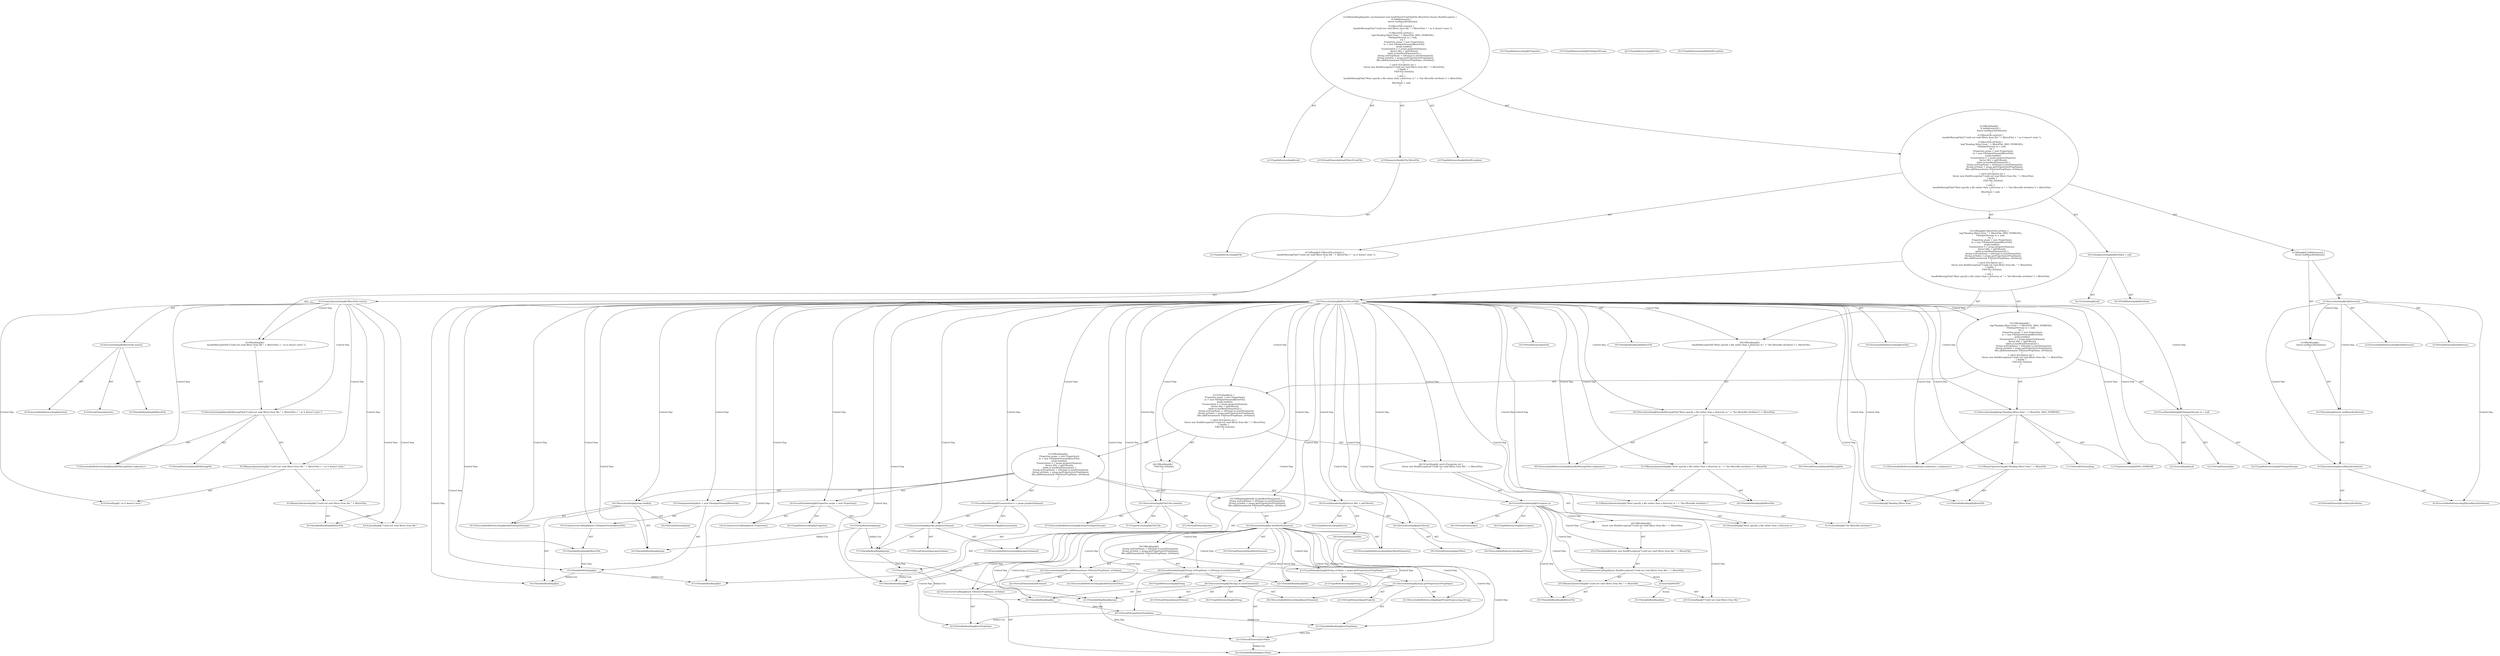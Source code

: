 digraph "readFiltersFromFile#?,File" {
0 [label="2:CtTypeReferenceImpl@void" shape=ellipse]
1 [label="2:CtVirtualElement@readFiltersFromFile" shape=ellipse]
2 [label="2:CtParameterImpl@File filtersFile" shape=ellipse]
3 [label="2:CtTypeReferenceImpl@File" shape=ellipse]
4 [label="2:CtTypeReferenceImpl@BuildException" shape=ellipse]
5 [label="3:CtExecutableReferenceImpl@isReference()" shape=ellipse]
6 [label="3:CtVirtualElement@isReference" shape=ellipse]
7 [label="3:CtInvocationImpl@isReference()" shape=ellipse]
8 [label="4:CtExecutableReferenceImpl@tooManyAttributes()" shape=ellipse]
9 [label="4:CtVirtualElement@tooManyAttributes" shape=ellipse]
10 [label="4:CtInvocationImpl@tooManyAttributes()" shape=ellipse]
11 [label="4:CtThrowImpl@throw tooManyAttributes()" shape=ellipse]
12 [label="3:CtBlockImpl@\{
    throw tooManyAttributes();
\}" shape=ellipse]
13 [label="3:CtIfImpl@if (isReference()) \{
    throw tooManyAttributes();
\}" shape=ellipse]
14 [label="6:CtExecutableReferenceImpl@exists()" shape=ellipse]
15 [label="6:CtVirtualElement@exists" shape=ellipse]
16 [label="6:CtVariableReadImpl@filtersFile" shape=ellipse]
17 [label="6:CtInvocationImpl@filtersFile.exists()" shape=ellipse]
18 [label="6:CtUnaryOperatorImpl@!filtersFile.exists()" shape=ellipse]
19 [label="7:CtExecutableReferenceImpl@handleMissingFile(<unknown>)" shape=ellipse]
20 [label="7:CtVirtualElement@handleMissingFile" shape=ellipse]
21 [label="8:CtLiteralImpl@\"Could not read filters from file \"" shape=ellipse]
22 [label="8:CtVariableReadImpl@filtersFile" shape=ellipse]
23 [label="8:CtBinaryOperatorImpl@(\"Could not read filters from file \" + filtersFile)" shape=ellipse]
24 [label="8:CtLiteralImpl@\" as it doesn't exist.\"" shape=ellipse]
25 [label="8:CtBinaryOperatorImpl@(\"Could not read filters from file \" + filtersFile) + \" as it doesn't exist.\"" shape=ellipse]
26 [label="7:CtInvocationImpl@handleMissingFile((\"Could not read filters from file \" + filtersFile) + \" as it doesn't exist.\")" shape=ellipse]
27 [label="6:CtBlockImpl@\{
    handleMissingFile((\"Could not read filters from file \" + filtersFile) + \" as it doesn't exist.\");
\}" shape=ellipse]
28 [label="6:CtIfImpl@if (!filtersFile.exists()) \{
    handleMissingFile((\"Could not read filters from file \" + filtersFile) + \" as it doesn't exist.\");
\}" shape=ellipse]
29 [label="10:CtExecutableReferenceImpl@isFile()" shape=ellipse]
30 [label="10:CtVirtualElement@isFile" shape=ellipse]
31 [label="10:CtVariableReadImpl@filtersFile" shape=ellipse]
32 [label="10:CtInvocationImpl@filtersFile.isFile()" shape=ellipse]
33 [label="11:CtExecutableReferenceImpl@log(<unknown>,<unknown>)" shape=ellipse]
34 [label="11:CtVirtualElement@log" shape=ellipse]
35 [label="11:CtLiteralImpl@\"Reading filters from \"" shape=ellipse]
36 [label="11:CtVariableReadImpl@filtersFile" shape=ellipse]
37 [label="11:CtBinaryOperatorImpl@\"Reading filters from \" + filtersFile" shape=ellipse]
38 [label="11:CtTypeAccessImpl@MSG_VERBOSE" shape=ellipse]
39 [label="11:CtInvocationImpl@log(\"Reading filters from \" + filtersFile, MSG_VERBOSE)" shape=ellipse]
40 [label="12:CtTypeReferenceImpl@FileInputStream" shape=ellipse]
41 [label="12:CtLiteralImpl@null" shape=ellipse]
42 [label="12:CtVirtualElement@in" shape=ellipse]
43 [label="12:CtLocalVariableImpl@FileInputStream in = null" shape=ellipse]
44 [label="14:CtTypeReferenceImpl@Properties" shape=ellipse]
45 [label="14:CtTypeReferenceImpl@Properties" shape=ellipse]
46 [label="14:CtConstructorCallImpl@new Properties()" shape=ellipse]
47 [label="14:CtVirtualElement@props" shape=ellipse]
48 [label="14:CtLocalVariableImpl@Properties props = new Properties()" shape=ellipse]
49 [label="15:CtVariableWriteImpl@in" shape=ellipse]
50 [label="15:CtTypeReferenceImpl@FileInputStream" shape=ellipse]
51 [label="15:CtVariableReadImpl@filtersFile" shape=ellipse]
52 [label="15:CtConstructorCallImpl@new FileInputStream(filtersFile)" shape=ellipse]
53 [label="15:CtAssignmentImpl@in = new FileInputStream(filtersFile)" shape=ellipse]
54 [label="16:CtExecutableReferenceImpl@load(FileInputStream)" shape=ellipse]
55 [label="16:CtVirtualElement@load" shape=ellipse]
56 [label="16:CtVariableReadImpl@props" shape=ellipse]
57 [label="16:CtVariableReadImpl@in" shape=ellipse]
58 [label="16:CtInvocationImpl@props.load(in)" shape=ellipse]
59 [label="17:CtTypeReferenceImpl@Enumeration" shape=ellipse]
60 [label="17:CtExecutableReferenceImpl@propertyNames()" shape=ellipse]
61 [label="17:CtVirtualElement@propertyNames" shape=ellipse]
62 [label="17:CtVariableReadImpl@props" shape=ellipse]
63 [label="17:CtInvocationImpl@props.propertyNames()" shape=ellipse]
64 [label="17:CtVirtualElement@e" shape=ellipse]
65 [label="17:CtLocalVariableImpl@Enumeration e = props.propertyNames()" shape=ellipse]
66 [label="18:CtTypeReferenceImpl@Vector" shape=ellipse]
67 [label="18:CtExecutableReferenceImpl@getFilters()" shape=ellipse]
68 [label="18:CtVirtualElement@getFilters" shape=ellipse]
69 [label="18:CtInvocationImpl@getFilters()" shape=ellipse]
70 [label="18:CtVirtualElement@filts" shape=ellipse]
71 [label="18:CtLocalVariableImpl@Vector filts = getFilters()" shape=ellipse]
72 [label="19:CtExecutableReferenceImpl@hasMoreElements()" shape=ellipse]
73 [label="19:CtVirtualElement@hasMoreElements" shape=ellipse]
74 [label="19:CtVariableReadImpl@e" shape=ellipse]
75 [label="19:CtInvocationImpl@e.hasMoreElements()" shape=ellipse]
76 [label="20:CtTypeReferenceImpl@String" shape=ellipse]
77 [label="20:CtExecutableReferenceImpl@nextElement()" shape=ellipse]
78 [label="20:CtVirtualElement@nextElement" shape=ellipse]
79 [label="20:CtVariableReadImpl@e" shape=ellipse]
80 [label="20:CtInvocationImpl@((String) (e.nextElement()))" shape=ellipse]
81 [label="20:CtTypeReferenceImpl@String" shape=ellipse]
82 [label="20:CtVirtualElement@strPropName" shape=ellipse]
83 [label="20:CtLocalVariableImpl@String strPropName = ((String) (e.nextElement()))" shape=ellipse]
84 [label="21:CtTypeReferenceImpl@String" shape=ellipse]
85 [label="21:CtExecutableReferenceImpl@getProperty(java.lang.String)" shape=ellipse]
86 [label="21:CtVirtualElement@getProperty" shape=ellipse]
87 [label="21:CtVariableReadImpl@props" shape=ellipse]
88 [label="21:CtVariableReadImpl@strPropName" shape=ellipse]
89 [label="21:CtInvocationImpl@props.getProperty(strPropName)" shape=ellipse]
90 [label="21:CtVirtualElement@strValue" shape=ellipse]
91 [label="21:CtLocalVariableImpl@String strValue = props.getProperty(strPropName)" shape=ellipse]
92 [label="22:CtExecutableReferenceImpl@addElement(Filter)" shape=ellipse]
93 [label="22:CtVirtualElement@addElement" shape=ellipse]
94 [label="22:CtVariableReadImpl@filts" shape=ellipse]
95 [label="22:CtTypeReferenceImpl@Filter" shape=ellipse]
96 [label="22:CtVariableReadImpl@strPropName" shape=ellipse]
97 [label="22:CtVariableReadImpl@strValue" shape=ellipse]
98 [label="22:CtConstructorCallImpl@new Filter(strPropName, strValue)" shape=ellipse]
99 [label="22:CtInvocationImpl@filts.addElement(new Filter(strPropName, strValue))" shape=ellipse]
100 [label="19:CtBlockImpl@\{
    String strPropName = ((String) (e.nextElement()));
    String strValue = props.getProperty(strPropName);
    filts.addElement(new Filter(strPropName, strValue));
\}" shape=ellipse]
101 [label="19:CtWhileImpl@while (e.hasMoreElements()) \{
    String strPropName = ((String) (e.nextElement()));
    String strValue = props.getProperty(strPropName);
    filts.addElement(new Filter(strPropName, strValue));
\} " shape=ellipse]
102 [label="13:CtBlockImpl@\{
    Properties props = new Properties();
    in = new FileInputStream(filtersFile);
    props.load(in);
    Enumeration e = props.propertyNames();
    Vector filts = getFilters();
    while (e.hasMoreElements()) \{
        String strPropName = ((String) (e.nextElement()));
        String strValue = props.getProperty(strPropName);
        filts.addElement(new Filter(strPropName, strValue));
    \} 
\}" shape=ellipse]
103 [label="24:CtVirtualElement@ex" shape=ellipse]
104 [label="24:CtTypeReferenceImpl@Exception" shape=ellipse]
105 [label="24:CtCatchVariableImpl@Exception ex" shape=ellipse]
106 [label="25:CtTypeReferenceImpl@BuildException" shape=ellipse]
107 [label="25:CtLiteralImpl@\"Could not read filters from file: \"" shape=ellipse]
108 [label="25:CtVariableReadImpl@filtersFile" shape=ellipse]
109 [label="25:CtBinaryOperatorImpl@\"Could not read filters from file: \" + filtersFile" shape=ellipse]
110 [label="25:CtConstructorCallImpl@new BuildException(\"Could not read filters from file: \" + filtersFile)" shape=ellipse]
111 [label="25:CtThrowImpl@throw new BuildException(\"Could not read filters from file: \" + filtersFile)" shape=ellipse]
112 [label="24:CtBlockImpl@\{
    throw new BuildException(\"Could not read filters from file: \" + filtersFile);
\}" shape=ellipse]
113 [label="24:CtCatchImpl@ catch (Exception ex) \{
    throw new BuildException(\"Could not read filters from file: \" + filtersFile);
\}" shape=ellipse]
114 [label="27:CtExecutableReferenceImpl@close(FileInputStream)" shape=ellipse]
115 [label="27:CtVirtualElement@close" shape=ellipse]
116 [label="27:CtTypeAccessImpl@FileUtils" shape=ellipse]
117 [label="27:CtVariableReadImpl@in" shape=ellipse]
118 [label="27:CtInvocationImpl@FileUtils.close(in)" shape=ellipse]
119 [label="26:CtBlockImpl@\{
    FileUtils.close(in);
\}" shape=ellipse]
120 [label="13:CtTryImpl@try \{
    Properties props = new Properties();
    in = new FileInputStream(filtersFile);
    props.load(in);
    Enumeration e = props.propertyNames();
    Vector filts = getFilters();
    while (e.hasMoreElements()) \{
        String strPropName = ((String) (e.nextElement()));
        String strValue = props.getProperty(strPropName);
        filts.addElement(new Filter(strPropName, strValue));
    \} 
\} catch (Exception ex) \{
    throw new BuildException(\"Could not read filters from file: \" + filtersFile);
\} finally \{
    FileUtils.close(in);
\}" shape=ellipse]
121 [label="10:CtBlockImpl@\{
    log(\"Reading filters from \" + filtersFile, MSG_VERBOSE);
    FileInputStream in = null;
    try \{
        Properties props = new Properties();
        in = new FileInputStream(filtersFile);
        props.load(in);
        Enumeration e = props.propertyNames();
        Vector filts = getFilters();
        while (e.hasMoreElements()) \{
            String strPropName = ((String) (e.nextElement()));
            String strValue = props.getProperty(strPropName);
            filts.addElement(new Filter(strPropName, strValue));
        \} 
    \} catch (Exception ex) \{
        throw new BuildException(\"Could not read filters from file: \" + filtersFile);
    \} finally \{
        FileUtils.close(in);
    \}
\}" shape=ellipse]
122 [label="30:CtExecutableReferenceImpl@handleMissingFile(<unknown>)" shape=ellipse]
123 [label="30:CtVirtualElement@handleMissingFile" shape=ellipse]
124 [label="31:CtLiteralImpl@\"Must specify a file rather than a directory in \"" shape=ellipse]
125 [label="31:CtLiteralImpl@\"the filtersfile attribute:\"" shape=ellipse]
126 [label="31:CtBinaryOperatorImpl@(\"Must specify a file rather than a directory in \" + \"the filtersfile attribute:\")" shape=ellipse]
127 [label="32:CtVariableReadImpl@filtersFile" shape=ellipse]
128 [label="31:CtBinaryOperatorImpl@(\"Must specify a file rather than a directory in \" + \"the filtersfile attribute:\") + filtersFile" shape=ellipse]
129 [label="30:CtInvocationImpl@handleMissingFile((\"Must specify a file rather than a directory in \" + \"the filtersfile attribute:\") + filtersFile)" shape=ellipse]
130 [label="29:CtBlockImpl@\{
    handleMissingFile((\"Must specify a file rather than a directory in \" + \"the filtersfile attribute:\") + filtersFile);
\}" shape=ellipse]
131 [label="10:CtIfImpl@if (filtersFile.isFile()) \{
    log(\"Reading filters from \" + filtersFile, MSG_VERBOSE);
    FileInputStream in = null;
    try \{
        Properties props = new Properties();
        in = new FileInputStream(filtersFile);
        props.load(in);
        Enumeration e = props.propertyNames();
        Vector filts = getFilters();
        while (e.hasMoreElements()) \{
            String strPropName = ((String) (e.nextElement()));
            String strValue = props.getProperty(strPropName);
            filts.addElement(new Filter(strPropName, strValue));
        \} 
    \} catch (Exception ex) \{
        throw new BuildException(\"Could not read filters from file: \" + filtersFile);
    \} finally \{
        FileUtils.close(in);
    \}
\} else \{
    handleMissingFile((\"Must specify a file rather than a directory in \" + \"the filtersfile attribute:\") + filtersFile);
\}" shape=ellipse]
132 [label="34:CtFieldWriteImpl@filterHash" shape=ellipse]
133 [label="34:CtLiteralImpl@null" shape=ellipse]
134 [label="34:CtAssignmentImpl@filterHash = null" shape=ellipse]
135 [label="2:CtBlockImpl@\{
    if (isReference()) \{
        throw tooManyAttributes();
    \}
    if (!filtersFile.exists()) \{
        handleMissingFile((\"Could not read filters from file \" + filtersFile) + \" as it doesn't exist.\");
    \}
    if (filtersFile.isFile()) \{
        log(\"Reading filters from \" + filtersFile, MSG_VERBOSE);
        FileInputStream in = null;
        try \{
            Properties props = new Properties();
            in = new FileInputStream(filtersFile);
            props.load(in);
            Enumeration e = props.propertyNames();
            Vector filts = getFilters();
            while (e.hasMoreElements()) \{
                String strPropName = ((String) (e.nextElement()));
                String strValue = props.getProperty(strPropName);
                filts.addElement(new Filter(strPropName, strValue));
            \} 
        \} catch (Exception ex) \{
            throw new BuildException(\"Could not read filters from file: \" + filtersFile);
        \} finally \{
            FileUtils.close(in);
        \}
    \} else \{
        handleMissingFile((\"Must specify a file rather than a directory in \" + \"the filtersfile attribute:\") + filtersFile);
    \}
    filterHash = null;
\}" shape=ellipse]
136 [label="2:CtMethodImpl@public synchronized void readFiltersFromFile(File filtersFile) throws BuildException \{
    if (isReference()) \{
        throw tooManyAttributes();
    \}
    if (!filtersFile.exists()) \{
        handleMissingFile((\"Could not read filters from file \" + filtersFile) + \" as it doesn't exist.\");
    \}
    if (filtersFile.isFile()) \{
        log(\"Reading filters from \" + filtersFile, MSG_VERBOSE);
        FileInputStream in = null;
        try \{
            Properties props = new Properties();
            in = new FileInputStream(filtersFile);
            props.load(in);
            Enumeration e = props.propertyNames();
            Vector filts = getFilters();
            while (e.hasMoreElements()) \{
                String strPropName = ((String) (e.nextElement()));
                String strValue = props.getProperty(strPropName);
                filts.addElement(new Filter(strPropName, strValue));
            \} 
        \} catch (Exception ex) \{
            throw new BuildException(\"Could not read filters from file: \" + filtersFile);
        \} finally \{
            FileUtils.close(in);
        \}
    \} else \{
        handleMissingFile((\"Must specify a file rather than a directory in \" + \"the filtersfile attribute:\") + filtersFile);
    \}
    filterHash = null;
\}" shape=ellipse]
137 [label="25:Insert@INSERT" shape=ellipse]
138 [label="25:CtVariableReadImpl@ex" shape=ellipse]
2 -> 3 [label="AST"];
7 -> 6 [label="AST"];
7 -> 5 [label="AST"];
7 -> 12 [label="Control Dep"];
7 -> 11 [label="Control Dep"];
7 -> 10 [label="Control Dep"];
7 -> 8 [label="Control Dep"];
10 -> 9 [label="AST"];
10 -> 8 [label="AST"];
11 -> 10 [label="AST"];
12 -> 11 [label="AST"];
13 -> 7 [label="AST"];
13 -> 12 [label="AST"];
17 -> 15 [label="AST"];
17 -> 16 [label="AST"];
17 -> 14 [label="AST"];
18 -> 17 [label="AST"];
18 -> 27 [label="Control Dep"];
18 -> 26 [label="Control Dep"];
18 -> 19 [label="Control Dep"];
18 -> 25 [label="Control Dep"];
18 -> 23 [label="Control Dep"];
18 -> 21 [label="Control Dep"];
18 -> 22 [label="Control Dep"];
18 -> 24 [label="Control Dep"];
23 -> 21 [label="AST"];
23 -> 22 [label="AST"];
25 -> 23 [label="AST"];
25 -> 24 [label="AST"];
26 -> 20 [label="AST"];
26 -> 19 [label="AST"];
26 -> 25 [label="AST"];
27 -> 26 [label="AST"];
28 -> 18 [label="AST"];
28 -> 27 [label="AST"];
32 -> 30 [label="AST"];
32 -> 31 [label="AST"];
32 -> 29 [label="AST"];
32 -> 121 [label="Control Dep"];
32 -> 39 [label="Control Dep"];
32 -> 33 [label="Control Dep"];
32 -> 37 [label="Control Dep"];
32 -> 35 [label="Control Dep"];
32 -> 36 [label="Control Dep"];
32 -> 38 [label="Control Dep"];
32 -> 43 [label="Control Dep"];
32 -> 41 [label="Control Dep"];
32 -> 120 [label="Control Dep"];
32 -> 102 [label="Control Dep"];
32 -> 48 [label="Control Dep"];
32 -> 46 [label="Control Dep"];
32 -> 53 [label="Control Dep"];
32 -> 49 [label="Control Dep"];
32 -> 52 [label="Control Dep"];
32 -> 51 [label="Control Dep"];
32 -> 58 [label="Control Dep"];
32 -> 54 [label="Control Dep"];
32 -> 56 [label="Control Dep"];
32 -> 57 [label="Control Dep"];
32 -> 65 [label="Control Dep"];
32 -> 63 [label="Control Dep"];
32 -> 60 [label="Control Dep"];
32 -> 62 [label="Control Dep"];
32 -> 71 [label="Control Dep"];
32 -> 69 [label="Control Dep"];
32 -> 67 [label="Control Dep"];
32 -> 101 [label="Control Dep"];
32 -> 75 [label="Control Dep"];
32 -> 72 [label="Control Dep"];
32 -> 74 [label="Control Dep"];
32 -> 113 [label="Control Dep"];
32 -> 105 [label="Control Dep"];
32 -> 119 [label="Control Dep"];
32 -> 118 [label="Control Dep"];
32 -> 114 [label="Control Dep"];
32 -> 116 [label="Control Dep"];
32 -> 117 [label="Control Dep"];
32 -> 130 [label="Control Dep"];
32 -> 129 [label="Control Dep"];
32 -> 122 [label="Control Dep"];
32 -> 128 [label="Control Dep"];
32 -> 126 [label="Control Dep"];
32 -> 124 [label="Control Dep"];
32 -> 125 [label="Control Dep"];
32 -> 127 [label="Control Dep"];
37 -> 35 [label="AST"];
37 -> 36 [label="AST"];
39 -> 34 [label="AST"];
39 -> 33 [label="AST"];
39 -> 37 [label="AST"];
39 -> 38 [label="AST"];
43 -> 42 [label="AST"];
43 -> 40 [label="AST"];
43 -> 41 [label="AST"];
47 -> 56 [label="Define-Use"];
47 -> 62 [label="Define-Use"];
47 -> 87 [label="Define-Use"];
48 -> 47 [label="AST"];
48 -> 44 [label="AST"];
48 -> 46 [label="AST"];
49 -> 57 [label="Define-Use"];
49 -> 117 [label="Define-Use"];
51 -> 49 [label="Data Dep"];
52 -> 51 [label="AST"];
53 -> 49 [label="AST"];
53 -> 52 [label="AST"];
58 -> 55 [label="AST"];
58 -> 56 [label="AST"];
58 -> 54 [label="AST"];
58 -> 57 [label="AST"];
62 -> 64 [label="Data Dep"];
63 -> 61 [label="AST"];
63 -> 62 [label="AST"];
63 -> 60 [label="AST"];
64 -> 74 [label="Define-Use"];
64 -> 79 [label="Define-Use"];
65 -> 64 [label="AST"];
65 -> 59 [label="AST"];
65 -> 63 [label="AST"];
69 -> 68 [label="AST"];
69 -> 67 [label="AST"];
70 -> 94 [label="Define-Use"];
71 -> 70 [label="AST"];
71 -> 66 [label="AST"];
71 -> 69 [label="AST"];
75 -> 73 [label="AST"];
75 -> 74 [label="AST"];
75 -> 72 [label="AST"];
75 -> 100 [label="Control Dep"];
75 -> 83 [label="Control Dep"];
75 -> 80 [label="Control Dep"];
75 -> 77 [label="Control Dep"];
75 -> 79 [label="Control Dep"];
75 -> 91 [label="Control Dep"];
75 -> 89 [label="Control Dep"];
75 -> 85 [label="Control Dep"];
75 -> 87 [label="Control Dep"];
75 -> 88 [label="Control Dep"];
75 -> 99 [label="Control Dep"];
75 -> 92 [label="Control Dep"];
75 -> 94 [label="Control Dep"];
75 -> 98 [label="Control Dep"];
75 -> 96 [label="Control Dep"];
75 -> 97 [label="Control Dep"];
79 -> 82 [label="Data Dep"];
80 -> 78 [label="AST"];
80 -> 81 [label="AST"];
80 -> 79 [label="AST"];
80 -> 77 [label="AST"];
82 -> 88 [label="Define-Use"];
82 -> 96 [label="Define-Use"];
83 -> 82 [label="AST"];
83 -> 76 [label="AST"];
83 -> 80 [label="AST"];
87 -> 90 [label="Data Dep"];
88 -> 90 [label="Data Dep"];
89 -> 86 [label="AST"];
89 -> 87 [label="AST"];
89 -> 85 [label="AST"];
89 -> 88 [label="AST"];
90 -> 97 [label="Define-Use"];
91 -> 90 [label="AST"];
91 -> 84 [label="AST"];
91 -> 89 [label="AST"];
98 -> 96 [label="AST"];
98 -> 97 [label="AST"];
99 -> 93 [label="AST"];
99 -> 94 [label="AST"];
99 -> 92 [label="AST"];
99 -> 98 [label="AST"];
100 -> 83 [label="AST"];
100 -> 91 [label="AST"];
100 -> 99 [label="AST"];
101 -> 75 [label="AST"];
101 -> 100 [label="AST"];
102 -> 48 [label="AST"];
102 -> 53 [label="AST"];
102 -> 58 [label="AST"];
102 -> 65 [label="AST"];
102 -> 71 [label="AST"];
102 -> 101 [label="AST"];
105 -> 103 [label="AST"];
105 -> 104 [label="AST"];
105 -> 112 [label="Control Dep"];
105 -> 111 [label="Control Dep"];
105 -> 110 [label="Control Dep"];
105 -> 109 [label="Control Dep"];
105 -> 107 [label="Control Dep"];
105 -> 108 [label="Control Dep"];
109 -> 107 [label="AST"];
109 -> 108 [label="AST"];
110 -> 109 [label="AST"];
110 -> 137 [label="Action"];
111 -> 110 [label="AST"];
112 -> 111 [label="AST"];
113 -> 105 [label="AST"];
113 -> 112 [label="AST"];
118 -> 115 [label="AST"];
118 -> 116 [label="AST"];
118 -> 114 [label="AST"];
118 -> 117 [label="AST"];
119 -> 118 [label="AST"];
120 -> 102 [label="AST"];
120 -> 113 [label="AST"];
120 -> 119 [label="AST"];
121 -> 39 [label="AST"];
121 -> 43 [label="AST"];
121 -> 120 [label="AST"];
126 -> 124 [label="AST"];
126 -> 125 [label="AST"];
128 -> 126 [label="AST"];
128 -> 127 [label="AST"];
129 -> 123 [label="AST"];
129 -> 122 [label="AST"];
129 -> 128 [label="AST"];
130 -> 129 [label="AST"];
131 -> 32 [label="AST"];
131 -> 121 [label="AST"];
131 -> 130 [label="AST"];
134 -> 132 [label="AST"];
134 -> 133 [label="AST"];
135 -> 13 [label="AST"];
135 -> 28 [label="AST"];
135 -> 131 [label="AST"];
135 -> 134 [label="AST"];
136 -> 1 [label="AST"];
136 -> 0 [label="AST"];
136 -> 2 [label="AST"];
136 -> 4 [label="AST"];
136 -> 135 [label="AST"];
137 -> 138 [label="Action"];
}